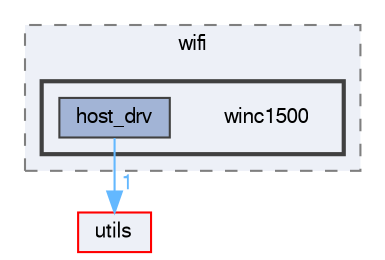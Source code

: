 digraph "winc1500"
{
 // LATEX_PDF_SIZE
  bgcolor="transparent";
  edge [fontname=FreeSans,fontsize=10,labelfontname=FreeSans,labelfontsize=10];
  node [fontname=FreeSans,fontsize=10,shape=box,height=0.2,width=0.4];
  compound=true
  subgraph clusterdir_d639745fe6bcb2d77be2641c8f20ce33 {
    graph [ bgcolor="#edf0f7", pencolor="grey50", label="wifi", fontname=FreeSans,fontsize=10 style="filled,dashed", URL="dir_d639745fe6bcb2d77be2641c8f20ce33.html",tooltip=""]
  subgraph clusterdir_26d57bbfbefc2eb9e1568b957ff65e50 {
    graph [ bgcolor="#edf0f7", pencolor="grey25", label="", fontname=FreeSans,fontsize=10 style="filled,bold", URL="dir_26d57bbfbefc2eb9e1568b957ff65e50.html",tooltip=""]
    dir_26d57bbfbefc2eb9e1568b957ff65e50 [shape=plaintext, label="winc1500"];
  dir_a65e392e45cf4a236c680a94c68a77ab [label="host_drv", fillcolor="#a2b4d6", color="grey25", style="filled", URL="dir_a65e392e45cf4a236c680a94c68a77ab.html",tooltip=""];
  }
  }
  dir_7dbb3f8d9b3c7f1bbfe241818c433d10 [label="utils", fillcolor="#edf0f7", color="red", style="filled", URL="dir_7dbb3f8d9b3c7f1bbfe241818c433d10.html",tooltip=""];
  dir_a65e392e45cf4a236c680a94c68a77ab->dir_7dbb3f8d9b3c7f1bbfe241818c433d10 [headlabel="1", labeldistance=1.5 headhref="dir_000020_000068.html" color="steelblue1" fontcolor="steelblue1"];
}
